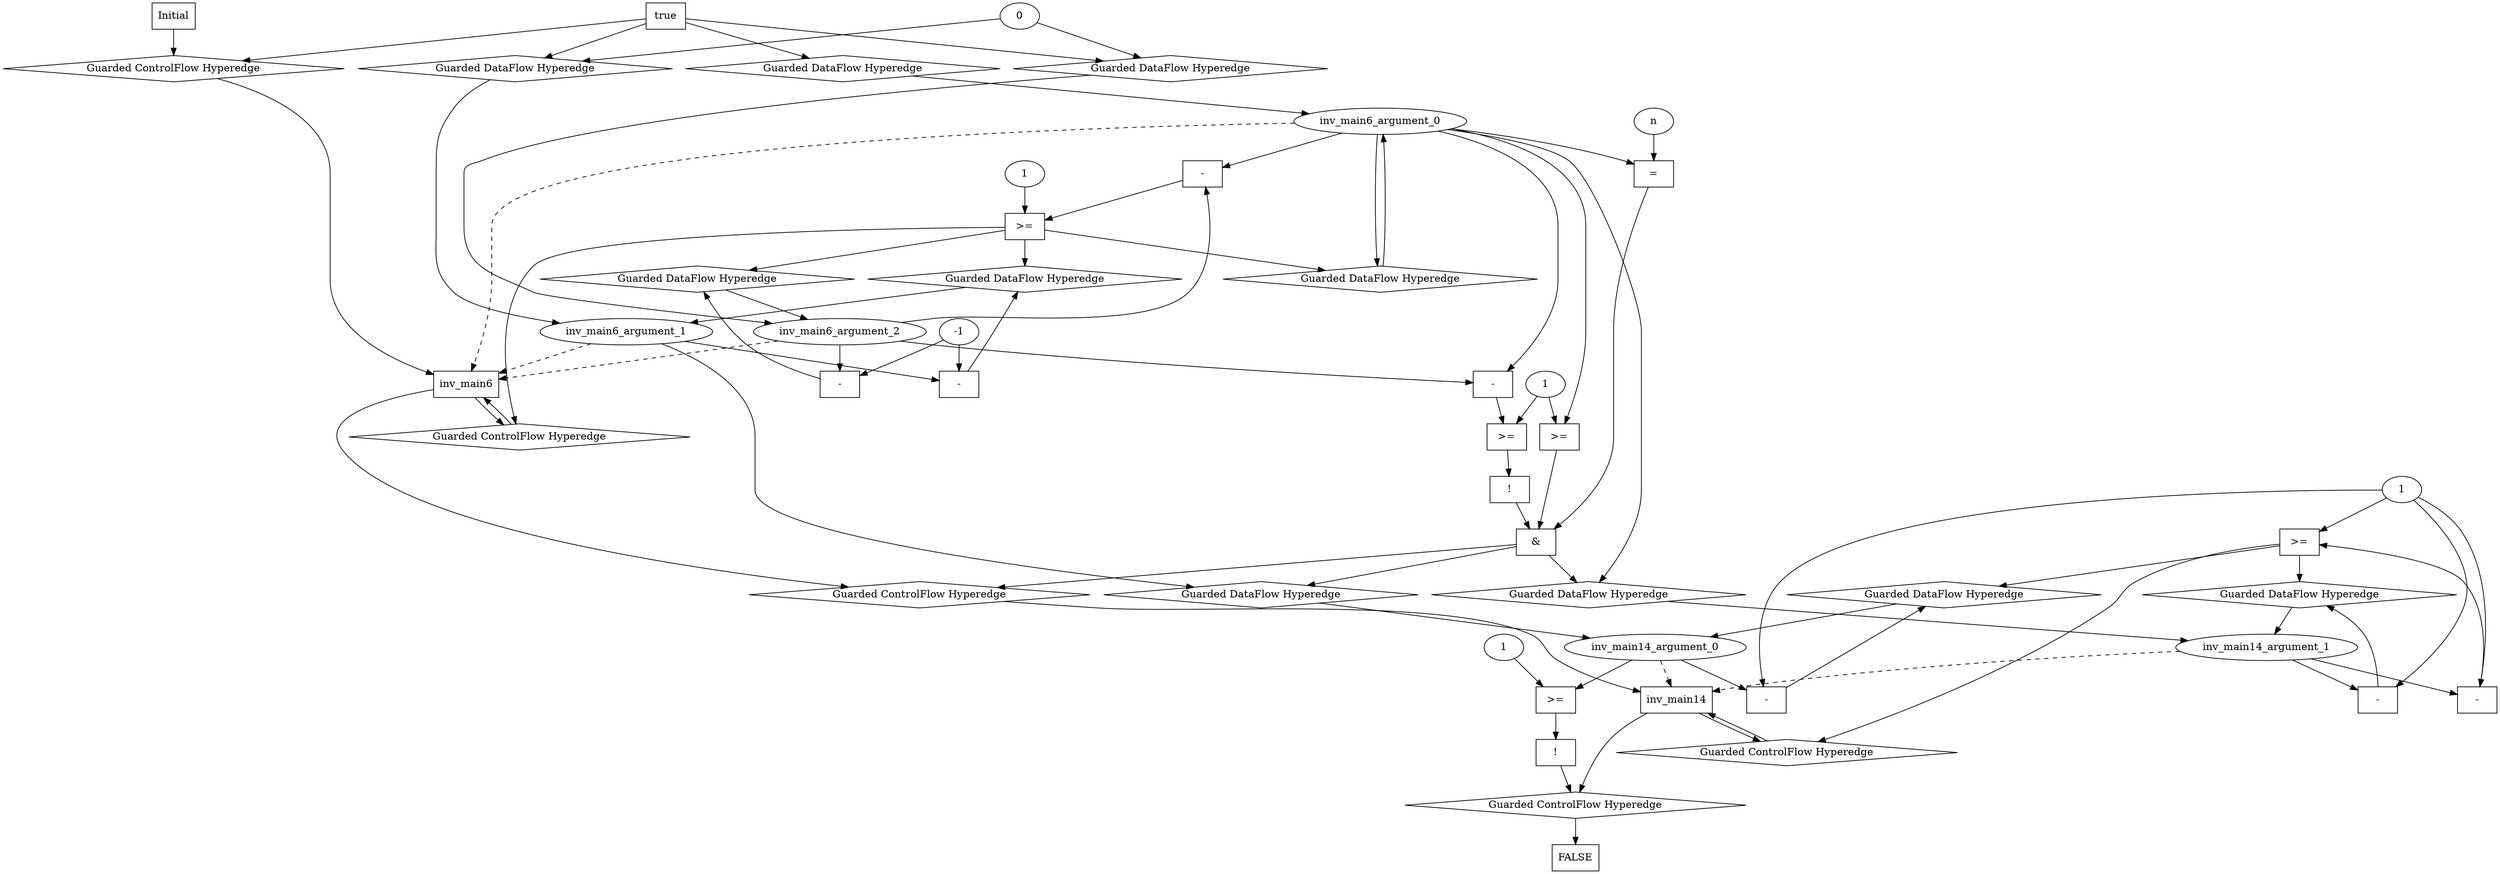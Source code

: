 digraph dag {
inv_main14 [label="inv_main14" shape="rect"];
inv_main6 [label="inv_main6" shape="rect"];
FALSE [label="FALSE" shape="rect"];
Initial [label="Initial" shape="rect"];
ControlFowHyperEdge_0 [label="Guarded ControlFlow Hyperedge" shape="diamond"];
inv_main14 -> ControlFowHyperEdge_0[label=""]
ControlFowHyperEdge_0 -> inv_main14[label=""]
ControlFowHyperEdge_1 [label="Guarded ControlFlow Hyperedge" shape="diamond"];
Initial -> ControlFowHyperEdge_1[label=""]
ControlFowHyperEdge_1 -> inv_main6[label=""]
ControlFowHyperEdge_2 [label="Guarded ControlFlow Hyperedge" shape="diamond"];
inv_main6 -> ControlFowHyperEdge_2[label=""]
ControlFowHyperEdge_2 -> inv_main14[label=""]
ControlFowHyperEdge_3 [label="Guarded ControlFlow Hyperedge" shape="diamond"];
inv_main6 -> ControlFowHyperEdge_3[label=""]
ControlFowHyperEdge_3 -> inv_main6[label=""]
ControlFowHyperEdge_4 [label="Guarded ControlFlow Hyperedge" shape="diamond"];
inv_main14 -> ControlFowHyperEdge_4[label=""]
ControlFowHyperEdge_4 -> FALSE[label=""]
inv_main14_argument_0 [label="inv_main14_argument_0" shape="oval"];
inv_main14_argument_0 -> inv_main14[label="" style="dashed"]
inv_main14_argument_1 [label="inv_main14_argument_1" shape="oval"];
inv_main14_argument_1 -> inv_main14[label="" style="dashed"]
inv_main6_argument_0 [label="inv_main6_argument_0" shape="oval"];
inv_main6_argument_0 -> inv_main6[label="" style="dashed"]
inv_main6_argument_1 [label="inv_main6_argument_1" shape="oval"];
inv_main6_argument_1 -> inv_main6[label="" style="dashed"]
inv_main6_argument_2 [label="inv_main6_argument_2" shape="oval"];
inv_main6_argument_2 -> inv_main6[label="" style="dashed"]

xxxinv_main14___inv_main14_0xxxguard_0_node_0 [label=">=" shape="rect"];
xxxinv_main14___inv_main14_0xxxguard_0_node_1 [label="-" shape="rect"];
xxxinv_main14___inv_main14_0xxxguard_0_node_1->xxxinv_main14___inv_main14_0xxxguard_0_node_0
xxxinv_main14___inv_main14_0xxxdataFlow_0_node_2->xxxinv_main14___inv_main14_0xxxguard_0_node_0
inv_main14_argument_1->xxxinv_main14___inv_main14_0xxxguard_0_node_1
xxxinv_main14___inv_main14_0xxxdataFlow_0_node_2->xxxinv_main14___inv_main14_0xxxguard_0_node_1

xxxinv_main14___inv_main14_0xxxguard_0_node_0->ControlFowHyperEdge_0 [label=""];
xxxinv_main14___inv_main14_0xxxdataFlow_0_node_0 [label="-" shape="rect"];
xxxinv_main14___inv_main14_0xxxdataFlow_0_node_2 [label="1"];
inv_main14_argument_0->xxxinv_main14___inv_main14_0xxxdataFlow_0_node_0
xxxinv_main14___inv_main14_0xxxdataFlow_0_node_2->xxxinv_main14___inv_main14_0xxxdataFlow_0_node_0

xxxinv_main14___inv_main14_0xxxdataFlow_0_node_0->DataFowHyperEdge_0_inv_main14_argument_0 [label=""];
xxxinv_main14___inv_main14_0xxxdataFlow1_node_0 [label="-" shape="rect"];
inv_main14_argument_1->xxxinv_main14___inv_main14_0xxxdataFlow1_node_0
xxxinv_main14___inv_main14_0xxxdataFlow_0_node_2->xxxinv_main14___inv_main14_0xxxdataFlow1_node_0

xxxinv_main14___inv_main14_0xxxdataFlow1_node_0->DataFowHyperEdge_0_inv_main14_argument_1 [label=""];
true_1 [label="true" shape="rect"];
true_1->ControlFowHyperEdge_1 [label=""];
xxxinv_main6___Initial_1xxxdataFlow_0_node_0 [label="0"];

xxxinv_main6___Initial_1xxxdataFlow_0_node_0->DataFowHyperEdge_1_inv_main6_argument_1 [label=""];

xxxinv_main6___Initial_1xxxdataFlow_0_node_0->DataFowHyperEdge_1_inv_main6_argument_2 [label=""];
xxxinv_main14___inv_main6_2xxx_and [label="&" shape="rect"];
xxxinv_main14___inv_main6_2xxxguard_0_node_0 [label=">=" shape="rect"];
xxxinv_main14___inv_main6_2xxxguard_0_node_2 [label="1"];
inv_main6_argument_0->xxxinv_main14___inv_main6_2xxxguard_0_node_0
xxxinv_main14___inv_main6_2xxxguard_0_node_2->xxxinv_main14___inv_main6_2xxxguard_0_node_0

xxxinv_main14___inv_main6_2xxxguard_0_node_0->xxxinv_main14___inv_main6_2xxx_and [label=""];
xxxinv_main14___inv_main6_2xxxguard1_node_0 [label="!" shape="rect"];
xxxinv_main14___inv_main6_2xxxguard1_node_1 [label=">=" shape="rect"];
xxxinv_main14___inv_main6_2xxxguard1_node_2 [label="-" shape="rect"];
xxxinv_main14___inv_main6_2xxxguard1_node_1->xxxinv_main14___inv_main6_2xxxguard1_node_0
xxxinv_main14___inv_main6_2xxxguard1_node_2->xxxinv_main14___inv_main6_2xxxguard1_node_1
xxxinv_main14___inv_main6_2xxxguard_0_node_2->xxxinv_main14___inv_main6_2xxxguard1_node_1
inv_main6_argument_0->xxxinv_main14___inv_main6_2xxxguard1_node_2
inv_main6_argument_2->xxxinv_main14___inv_main6_2xxxguard1_node_2

xxxinv_main14___inv_main6_2xxxguard1_node_0->xxxinv_main14___inv_main6_2xxx_and [label=""];
xxxinv_main14___inv_main6_2xxxguard2_node_0 [label="=" shape="rect"];
xxxinv_main14___inv_main6_2xxxguard2_node_1 [label="n"];
xxxinv_main14___inv_main6_2xxxguard2_node_1->xxxinv_main14___inv_main6_2xxxguard2_node_0
inv_main6_argument_0->xxxinv_main14___inv_main6_2xxxguard2_node_0

xxxinv_main14___inv_main6_2xxxguard2_node_0->xxxinv_main14___inv_main6_2xxx_and [label=""];
xxxinv_main14___inv_main6_2xxx_and->ControlFowHyperEdge_2 [label=""];
xxxinv_main6___inv_main6_3xxxguard_0_node_0 [label=">=" shape="rect"];
xxxinv_main6___inv_main6_3xxxguard_0_node_1 [label="-" shape="rect"];
xxxinv_main6___inv_main6_3xxxguard_0_node_4 [label="1"];
xxxinv_main6___inv_main6_3xxxguard_0_node_1->xxxinv_main6___inv_main6_3xxxguard_0_node_0
xxxinv_main6___inv_main6_3xxxguard_0_node_4->xxxinv_main6___inv_main6_3xxxguard_0_node_0
inv_main6_argument_0->xxxinv_main6___inv_main6_3xxxguard_0_node_1
inv_main6_argument_2->xxxinv_main6___inv_main6_3xxxguard_0_node_1

xxxinv_main6___inv_main6_3xxxguard_0_node_0->ControlFowHyperEdge_3 [label=""];
xxxinv_main6___inv_main6_3xxxdataFlow_0_node_0 [label="-" shape="rect"];
xxxinv_main6___inv_main6_3xxxdataFlow_0_node_2 [label="-1"];
inv_main6_argument_1->xxxinv_main6___inv_main6_3xxxdataFlow_0_node_0
xxxinv_main6___inv_main6_3xxxdataFlow_0_node_2->xxxinv_main6___inv_main6_3xxxdataFlow_0_node_0

xxxinv_main6___inv_main6_3xxxdataFlow_0_node_0->DataFowHyperEdge_3_inv_main6_argument_1 [label=""];
xxxinv_main6___inv_main6_3xxxdataFlow1_node_0 [label="-" shape="rect"];
inv_main6_argument_2->xxxinv_main6___inv_main6_3xxxdataFlow1_node_0
xxxinv_main6___inv_main6_3xxxdataFlow_0_node_2->xxxinv_main6___inv_main6_3xxxdataFlow1_node_0

xxxinv_main6___inv_main6_3xxxdataFlow1_node_0->DataFowHyperEdge_3_inv_main6_argument_2 [label=""];
xxxFALSE___inv_main14_4xxxguard_0_node_0 [label="!" shape="rect"];
xxxFALSE___inv_main14_4xxxguard_0_node_1 [label=">=" shape="rect"];
xxxFALSE___inv_main14_4xxxguard_0_node_3 [label="1"];
xxxFALSE___inv_main14_4xxxguard_0_node_1->xxxFALSE___inv_main14_4xxxguard_0_node_0
inv_main14_argument_0->xxxFALSE___inv_main14_4xxxguard_0_node_1
xxxFALSE___inv_main14_4xxxguard_0_node_3->xxxFALSE___inv_main14_4xxxguard_0_node_1

xxxFALSE___inv_main14_4xxxguard_0_node_0->ControlFowHyperEdge_4 [label=""];
DataFowHyperEdge_0_inv_main14_argument_0 [label="Guarded DataFlow Hyperedge" shape="diamond"];
DataFowHyperEdge_0_inv_main14_argument_0 -> inv_main14_argument_0[label=""]
xxxinv_main14___inv_main14_0xxxguard_0_node_0 -> DataFowHyperEdge_0_inv_main14_argument_0[label=""]
DataFowHyperEdge_0_inv_main14_argument_1 [label="Guarded DataFlow Hyperedge" shape="diamond"];
DataFowHyperEdge_0_inv_main14_argument_1 -> inv_main14_argument_1[label=""]
xxxinv_main14___inv_main14_0xxxguard_0_node_0 -> DataFowHyperEdge_0_inv_main14_argument_1[label=""]
DataFowHyperEdge_1_inv_main6_argument_0 [label="Guarded DataFlow Hyperedge" shape="diamond"];
DataFowHyperEdge_1_inv_main6_argument_0 -> inv_main6_argument_0[label=""]
true_1->DataFowHyperEdge_1_inv_main6_argument_0 [label=""];
DataFowHyperEdge_1_inv_main6_argument_1 [label="Guarded DataFlow Hyperedge" shape="diamond"];
DataFowHyperEdge_1_inv_main6_argument_1 -> inv_main6_argument_1[label=""]
true_1->DataFowHyperEdge_1_inv_main6_argument_1 [label=""];
DataFowHyperEdge_1_inv_main6_argument_2 [label="Guarded DataFlow Hyperedge" shape="diamond"];
DataFowHyperEdge_1_inv_main6_argument_2 -> inv_main6_argument_2[label=""]
true_1->DataFowHyperEdge_1_inv_main6_argument_2 [label=""];
DataFowHyperEdge_2_inv_main14_argument_0 [label="Guarded DataFlow Hyperedge" shape="diamond"];
DataFowHyperEdge_2_inv_main14_argument_0 -> inv_main14_argument_0[label=""]
xxxinv_main14___inv_main6_2xxx_and -> DataFowHyperEdge_2_inv_main14_argument_0[label=""]
DataFowHyperEdge_2_inv_main14_argument_1 [label="Guarded DataFlow Hyperedge" shape="diamond"];
DataFowHyperEdge_2_inv_main14_argument_1 -> inv_main14_argument_1[label=""]
xxxinv_main14___inv_main6_2xxx_and -> DataFowHyperEdge_2_inv_main14_argument_1[label=""]
DataFowHyperEdge_3_inv_main6_argument_0 [label="Guarded DataFlow Hyperedge" shape="diamond"];
DataFowHyperEdge_3_inv_main6_argument_0 -> inv_main6_argument_0[label=""]
xxxinv_main6___inv_main6_3xxxguard_0_node_0 -> DataFowHyperEdge_3_inv_main6_argument_0[label=""]
DataFowHyperEdge_3_inv_main6_argument_1 [label="Guarded DataFlow Hyperedge" shape="diamond"];
DataFowHyperEdge_3_inv_main6_argument_1 -> inv_main6_argument_1[label=""]
xxxinv_main6___inv_main6_3xxxguard_0_node_0 -> DataFowHyperEdge_3_inv_main6_argument_1[label=""]
DataFowHyperEdge_3_inv_main6_argument_2 [label="Guarded DataFlow Hyperedge" shape="diamond"];
DataFowHyperEdge_3_inv_main6_argument_2 -> inv_main6_argument_2[label=""]
xxxinv_main6___inv_main6_3xxxguard_0_node_0 -> DataFowHyperEdge_3_inv_main6_argument_2[label=""]
inv_main6_argument_1 -> DataFowHyperEdge_2_inv_main14_argument_0[label=""]
inv_main6_argument_0 -> DataFowHyperEdge_2_inv_main14_argument_1[label=""]
inv_main6_argument_0 -> DataFowHyperEdge_3_inv_main6_argument_0[label=""]
}
